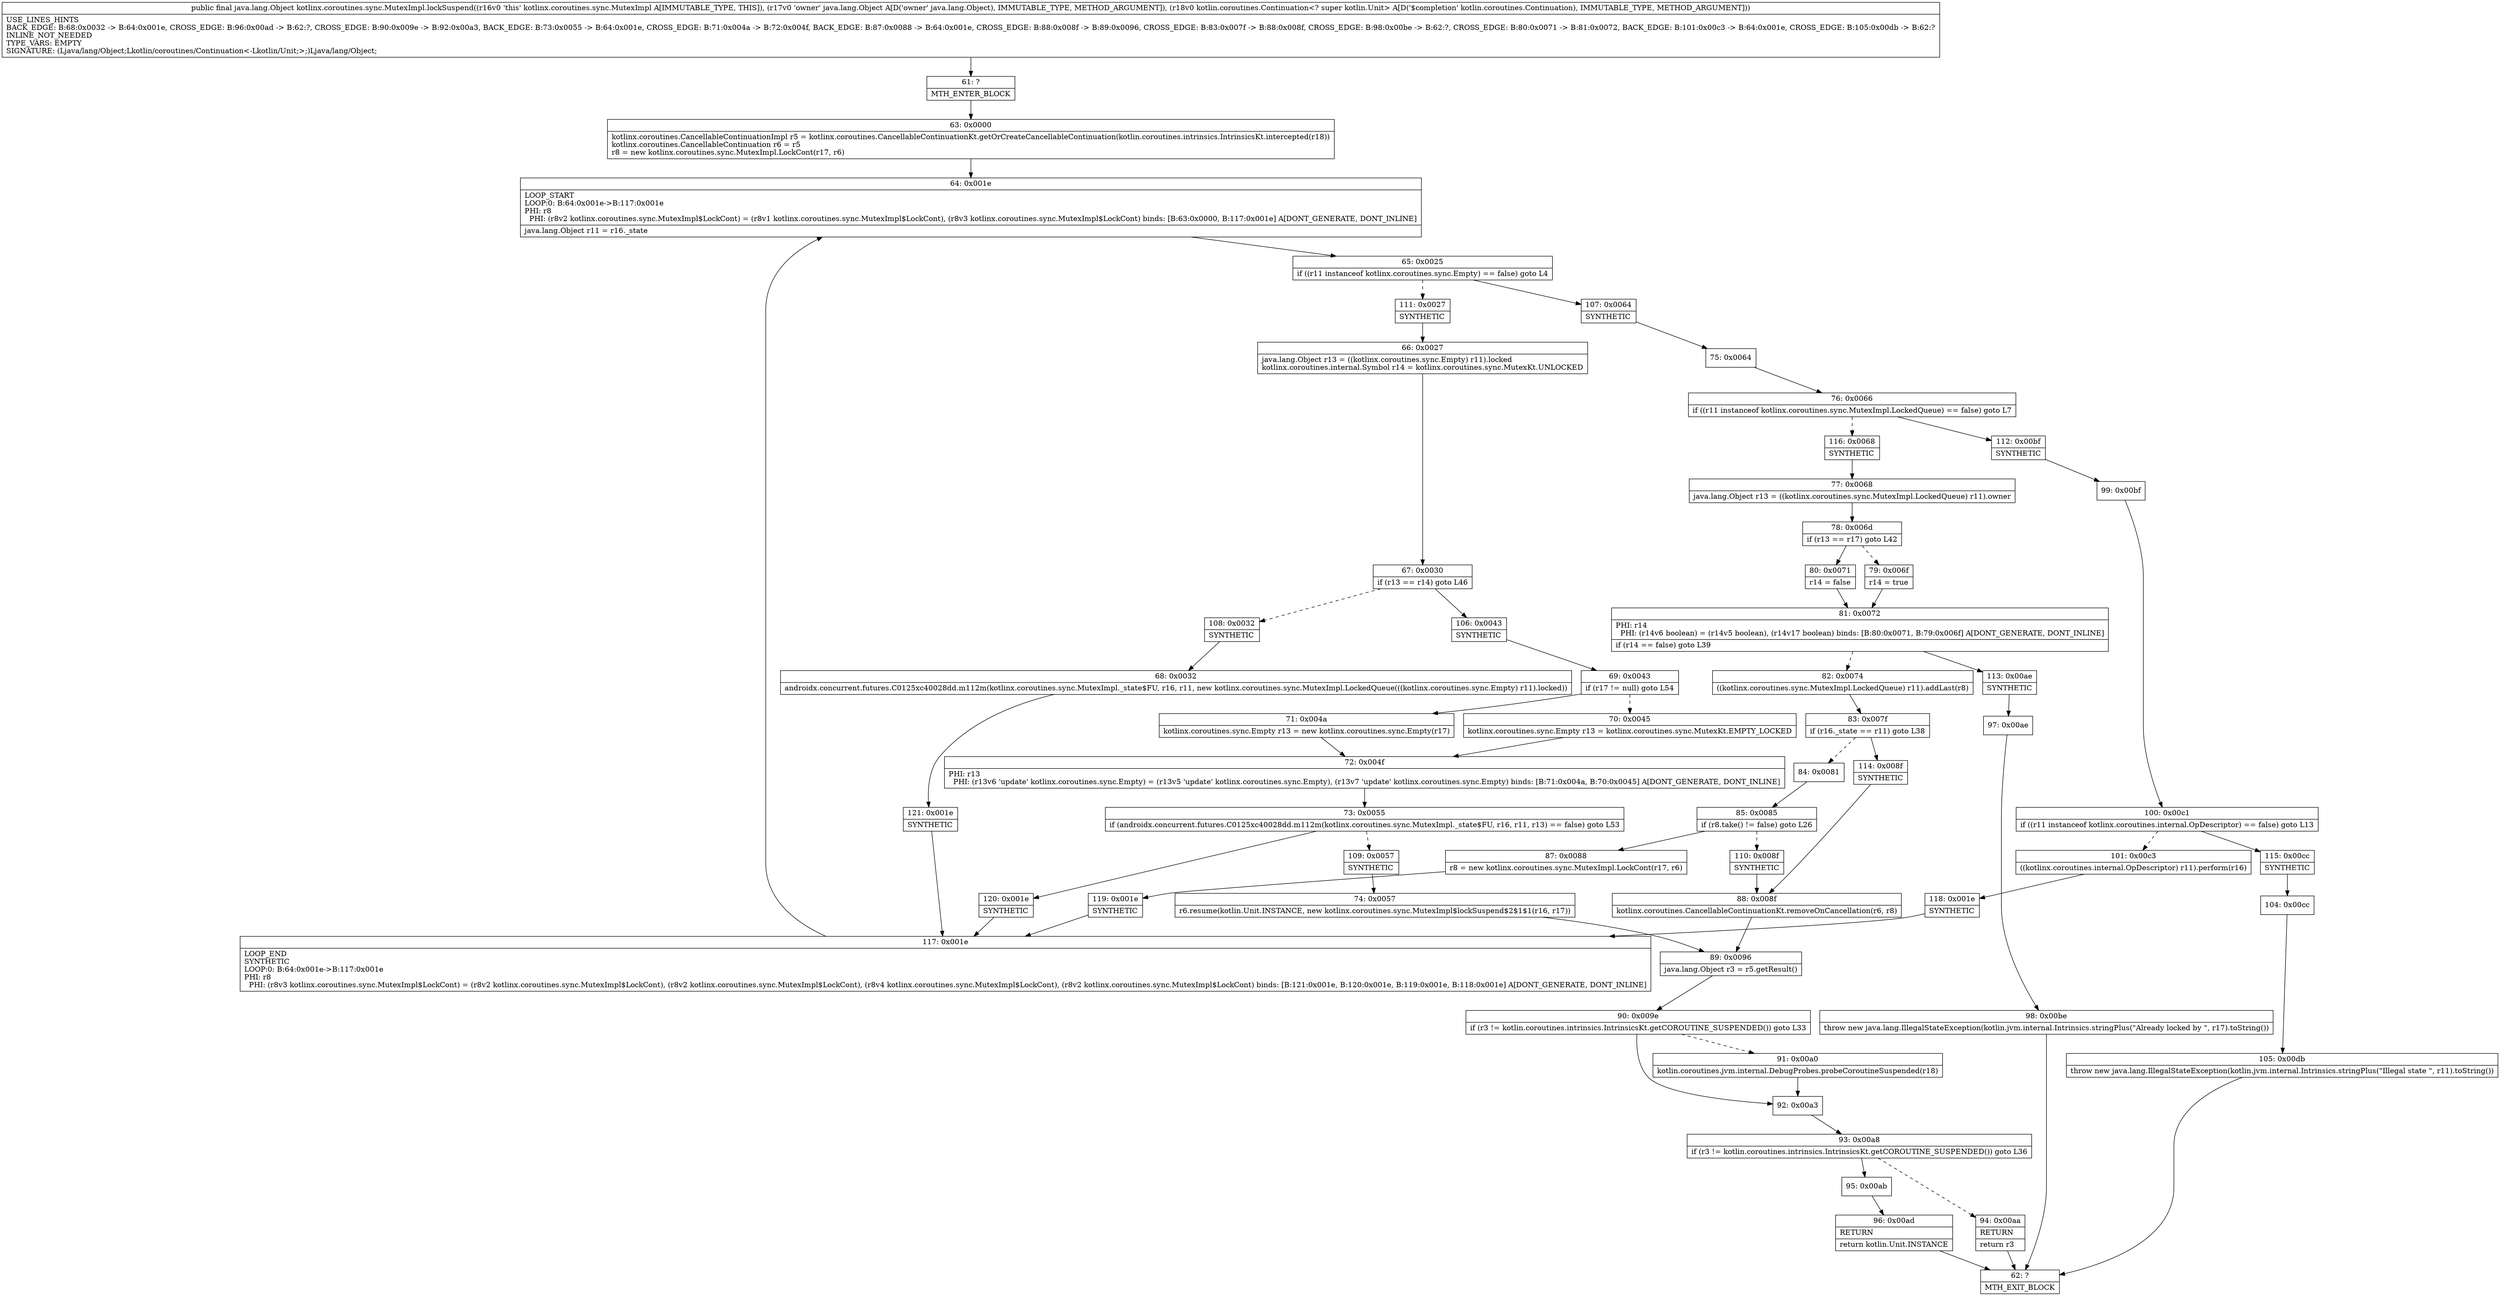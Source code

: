 digraph "CFG forkotlinx.coroutines.sync.MutexImpl.lockSuspend(Ljava\/lang\/Object;Lkotlin\/coroutines\/Continuation;)Ljava\/lang\/Object;" {
Node_61 [shape=record,label="{61\:\ ?|MTH_ENTER_BLOCK\l}"];
Node_63 [shape=record,label="{63\:\ 0x0000|kotlinx.coroutines.CancellableContinuationImpl r5 = kotlinx.coroutines.CancellableContinuationKt.getOrCreateCancellableContinuation(kotlin.coroutines.intrinsics.IntrinsicsKt.intercepted(r18))\lkotlinx.coroutines.CancellableContinuation r6 = r5\lr8 = new kotlinx.coroutines.sync.MutexImpl.LockCont(r17, r6)\l}"];
Node_64 [shape=record,label="{64\:\ 0x001e|LOOP_START\lLOOP:0: B:64:0x001e\-\>B:117:0x001e\lPHI: r8 \l  PHI: (r8v2 kotlinx.coroutines.sync.MutexImpl$LockCont) = (r8v1 kotlinx.coroutines.sync.MutexImpl$LockCont), (r8v3 kotlinx.coroutines.sync.MutexImpl$LockCont) binds: [B:63:0x0000, B:117:0x001e] A[DONT_GENERATE, DONT_INLINE]\l|java.lang.Object r11 = r16._state\l}"];
Node_65 [shape=record,label="{65\:\ 0x0025|if ((r11 instanceof kotlinx.coroutines.sync.Empty) == false) goto L4\l}"];
Node_107 [shape=record,label="{107\:\ 0x0064|SYNTHETIC\l}"];
Node_75 [shape=record,label="{75\:\ 0x0064}"];
Node_76 [shape=record,label="{76\:\ 0x0066|if ((r11 instanceof kotlinx.coroutines.sync.MutexImpl.LockedQueue) == false) goto L7\l}"];
Node_112 [shape=record,label="{112\:\ 0x00bf|SYNTHETIC\l}"];
Node_99 [shape=record,label="{99\:\ 0x00bf}"];
Node_100 [shape=record,label="{100\:\ 0x00c1|if ((r11 instanceof kotlinx.coroutines.internal.OpDescriptor) == false) goto L13\l}"];
Node_101 [shape=record,label="{101\:\ 0x00c3|((kotlinx.coroutines.internal.OpDescriptor) r11).perform(r16)\l}"];
Node_118 [shape=record,label="{118\:\ 0x001e|SYNTHETIC\l}"];
Node_117 [shape=record,label="{117\:\ 0x001e|LOOP_END\lSYNTHETIC\lLOOP:0: B:64:0x001e\-\>B:117:0x001e\lPHI: r8 \l  PHI: (r8v3 kotlinx.coroutines.sync.MutexImpl$LockCont) = (r8v2 kotlinx.coroutines.sync.MutexImpl$LockCont), (r8v2 kotlinx.coroutines.sync.MutexImpl$LockCont), (r8v4 kotlinx.coroutines.sync.MutexImpl$LockCont), (r8v2 kotlinx.coroutines.sync.MutexImpl$LockCont) binds: [B:121:0x001e, B:120:0x001e, B:119:0x001e, B:118:0x001e] A[DONT_GENERATE, DONT_INLINE]\l}"];
Node_115 [shape=record,label="{115\:\ 0x00cc|SYNTHETIC\l}"];
Node_104 [shape=record,label="{104\:\ 0x00cc}"];
Node_105 [shape=record,label="{105\:\ 0x00db|throw new java.lang.IllegalStateException(kotlin.jvm.internal.Intrinsics.stringPlus(\"Illegal state \", r11).toString())\l}"];
Node_62 [shape=record,label="{62\:\ ?|MTH_EXIT_BLOCK\l}"];
Node_116 [shape=record,label="{116\:\ 0x0068|SYNTHETIC\l}"];
Node_77 [shape=record,label="{77\:\ 0x0068|java.lang.Object r13 = ((kotlinx.coroutines.sync.MutexImpl.LockedQueue) r11).owner\l}"];
Node_78 [shape=record,label="{78\:\ 0x006d|if (r13 == r17) goto L42\l}"];
Node_79 [shape=record,label="{79\:\ 0x006f|r14 = true\l}"];
Node_81 [shape=record,label="{81\:\ 0x0072|PHI: r14 \l  PHI: (r14v6 boolean) = (r14v5 boolean), (r14v17 boolean) binds: [B:80:0x0071, B:79:0x006f] A[DONT_GENERATE, DONT_INLINE]\l|if (r14 == false) goto L39\l}"];
Node_82 [shape=record,label="{82\:\ 0x0074|((kotlinx.coroutines.sync.MutexImpl.LockedQueue) r11).addLast(r8)\l}"];
Node_83 [shape=record,label="{83\:\ 0x007f|if (r16._state == r11) goto L38\l}"];
Node_84 [shape=record,label="{84\:\ 0x0081}"];
Node_85 [shape=record,label="{85\:\ 0x0085|if (r8.take() != false) goto L26\l}"];
Node_87 [shape=record,label="{87\:\ 0x0088|r8 = new kotlinx.coroutines.sync.MutexImpl.LockCont(r17, r6)\l}"];
Node_119 [shape=record,label="{119\:\ 0x001e|SYNTHETIC\l}"];
Node_110 [shape=record,label="{110\:\ 0x008f|SYNTHETIC\l}"];
Node_88 [shape=record,label="{88\:\ 0x008f|kotlinx.coroutines.CancellableContinuationKt.removeOnCancellation(r6, r8)\l}"];
Node_89 [shape=record,label="{89\:\ 0x0096|java.lang.Object r3 = r5.getResult()\l}"];
Node_90 [shape=record,label="{90\:\ 0x009e|if (r3 != kotlin.coroutines.intrinsics.IntrinsicsKt.getCOROUTINE_SUSPENDED()) goto L33\l}"];
Node_91 [shape=record,label="{91\:\ 0x00a0|kotlin.coroutines.jvm.internal.DebugProbes.probeCoroutineSuspended(r18)\l}"];
Node_92 [shape=record,label="{92\:\ 0x00a3}"];
Node_93 [shape=record,label="{93\:\ 0x00a8|if (r3 != kotlin.coroutines.intrinsics.IntrinsicsKt.getCOROUTINE_SUSPENDED()) goto L36\l}"];
Node_94 [shape=record,label="{94\:\ 0x00aa|RETURN\l|return r3\l}"];
Node_95 [shape=record,label="{95\:\ 0x00ab}"];
Node_96 [shape=record,label="{96\:\ 0x00ad|RETURN\l|return kotlin.Unit.INSTANCE\l}"];
Node_114 [shape=record,label="{114\:\ 0x008f|SYNTHETIC\l}"];
Node_113 [shape=record,label="{113\:\ 0x00ae|SYNTHETIC\l}"];
Node_97 [shape=record,label="{97\:\ 0x00ae}"];
Node_98 [shape=record,label="{98\:\ 0x00be|throw new java.lang.IllegalStateException(kotlin.jvm.internal.Intrinsics.stringPlus(\"Already locked by \", r17).toString())\l}"];
Node_80 [shape=record,label="{80\:\ 0x0071|r14 = false\l}"];
Node_111 [shape=record,label="{111\:\ 0x0027|SYNTHETIC\l}"];
Node_66 [shape=record,label="{66\:\ 0x0027|java.lang.Object r13 = ((kotlinx.coroutines.sync.Empty) r11).locked\lkotlinx.coroutines.internal.Symbol r14 = kotlinx.coroutines.sync.MutexKt.UNLOCKED\l}"];
Node_67 [shape=record,label="{67\:\ 0x0030|if (r13 == r14) goto L46\l}"];
Node_106 [shape=record,label="{106\:\ 0x0043|SYNTHETIC\l}"];
Node_69 [shape=record,label="{69\:\ 0x0043|if (r17 != null) goto L54\l}"];
Node_70 [shape=record,label="{70\:\ 0x0045|kotlinx.coroutines.sync.Empty r13 = kotlinx.coroutines.sync.MutexKt.EMPTY_LOCKED\l}"];
Node_72 [shape=record,label="{72\:\ 0x004f|PHI: r13 \l  PHI: (r13v6 'update' kotlinx.coroutines.sync.Empty) = (r13v5 'update' kotlinx.coroutines.sync.Empty), (r13v7 'update' kotlinx.coroutines.sync.Empty) binds: [B:71:0x004a, B:70:0x0045] A[DONT_GENERATE, DONT_INLINE]\l}"];
Node_73 [shape=record,label="{73\:\ 0x0055|if (androidx.concurrent.futures.C0125xc40028dd.m112m(kotlinx.coroutines.sync.MutexImpl._state$FU, r16, r11, r13) == false) goto L53\l}"];
Node_109 [shape=record,label="{109\:\ 0x0057|SYNTHETIC\l}"];
Node_74 [shape=record,label="{74\:\ 0x0057|r6.resume(kotlin.Unit.INSTANCE, new kotlinx.coroutines.sync.MutexImpl$lockSuspend$2$1$1(r16, r17))\l}"];
Node_120 [shape=record,label="{120\:\ 0x001e|SYNTHETIC\l}"];
Node_71 [shape=record,label="{71\:\ 0x004a|kotlinx.coroutines.sync.Empty r13 = new kotlinx.coroutines.sync.Empty(r17)\l}"];
Node_108 [shape=record,label="{108\:\ 0x0032|SYNTHETIC\l}"];
Node_68 [shape=record,label="{68\:\ 0x0032|androidx.concurrent.futures.C0125xc40028dd.m112m(kotlinx.coroutines.sync.MutexImpl._state$FU, r16, r11, new kotlinx.coroutines.sync.MutexImpl.LockedQueue(((kotlinx.coroutines.sync.Empty) r11).locked))\l}"];
Node_121 [shape=record,label="{121\:\ 0x001e|SYNTHETIC\l}"];
MethodNode[shape=record,label="{public final java.lang.Object kotlinx.coroutines.sync.MutexImpl.lockSuspend((r16v0 'this' kotlinx.coroutines.sync.MutexImpl A[IMMUTABLE_TYPE, THIS]), (r17v0 'owner' java.lang.Object A[D('owner' java.lang.Object), IMMUTABLE_TYPE, METHOD_ARGUMENT]), (r18v0 kotlin.coroutines.Continuation\<? super kotlin.Unit\> A[D('$completion' kotlin.coroutines.Continuation), IMMUTABLE_TYPE, METHOD_ARGUMENT]))  | USE_LINES_HINTS\lBACK_EDGE: B:68:0x0032 \-\> B:64:0x001e, CROSS_EDGE: B:96:0x00ad \-\> B:62:?, CROSS_EDGE: B:90:0x009e \-\> B:92:0x00a3, BACK_EDGE: B:73:0x0055 \-\> B:64:0x001e, CROSS_EDGE: B:71:0x004a \-\> B:72:0x004f, BACK_EDGE: B:87:0x0088 \-\> B:64:0x001e, CROSS_EDGE: B:88:0x008f \-\> B:89:0x0096, CROSS_EDGE: B:83:0x007f \-\> B:88:0x008f, CROSS_EDGE: B:98:0x00be \-\> B:62:?, CROSS_EDGE: B:80:0x0071 \-\> B:81:0x0072, BACK_EDGE: B:101:0x00c3 \-\> B:64:0x001e, CROSS_EDGE: B:105:0x00db \-\> B:62:?\lINLINE_NOT_NEEDED\lTYPE_VARS: EMPTY\lSIGNATURE: (Ljava\/lang\/Object;Lkotlin\/coroutines\/Continuation\<\-Lkotlin\/Unit;\>;)Ljava\/lang\/Object;\l}"];
MethodNode -> Node_61;Node_61 -> Node_63;
Node_63 -> Node_64;
Node_64 -> Node_65;
Node_65 -> Node_107;
Node_65 -> Node_111[style=dashed];
Node_107 -> Node_75;
Node_75 -> Node_76;
Node_76 -> Node_112;
Node_76 -> Node_116[style=dashed];
Node_112 -> Node_99;
Node_99 -> Node_100;
Node_100 -> Node_101[style=dashed];
Node_100 -> Node_115;
Node_101 -> Node_118;
Node_118 -> Node_117;
Node_117 -> Node_64;
Node_115 -> Node_104;
Node_104 -> Node_105;
Node_105 -> Node_62;
Node_116 -> Node_77;
Node_77 -> Node_78;
Node_78 -> Node_79[style=dashed];
Node_78 -> Node_80;
Node_79 -> Node_81;
Node_81 -> Node_82[style=dashed];
Node_81 -> Node_113;
Node_82 -> Node_83;
Node_83 -> Node_84[style=dashed];
Node_83 -> Node_114;
Node_84 -> Node_85;
Node_85 -> Node_87;
Node_85 -> Node_110[style=dashed];
Node_87 -> Node_119;
Node_119 -> Node_117;
Node_110 -> Node_88;
Node_88 -> Node_89;
Node_89 -> Node_90;
Node_90 -> Node_91[style=dashed];
Node_90 -> Node_92;
Node_91 -> Node_92;
Node_92 -> Node_93;
Node_93 -> Node_94[style=dashed];
Node_93 -> Node_95;
Node_94 -> Node_62;
Node_95 -> Node_96;
Node_96 -> Node_62;
Node_114 -> Node_88;
Node_113 -> Node_97;
Node_97 -> Node_98;
Node_98 -> Node_62;
Node_80 -> Node_81;
Node_111 -> Node_66;
Node_66 -> Node_67;
Node_67 -> Node_106;
Node_67 -> Node_108[style=dashed];
Node_106 -> Node_69;
Node_69 -> Node_70[style=dashed];
Node_69 -> Node_71;
Node_70 -> Node_72;
Node_72 -> Node_73;
Node_73 -> Node_109[style=dashed];
Node_73 -> Node_120;
Node_109 -> Node_74;
Node_74 -> Node_89;
Node_120 -> Node_117;
Node_71 -> Node_72;
Node_108 -> Node_68;
Node_68 -> Node_121;
Node_121 -> Node_117;
}

